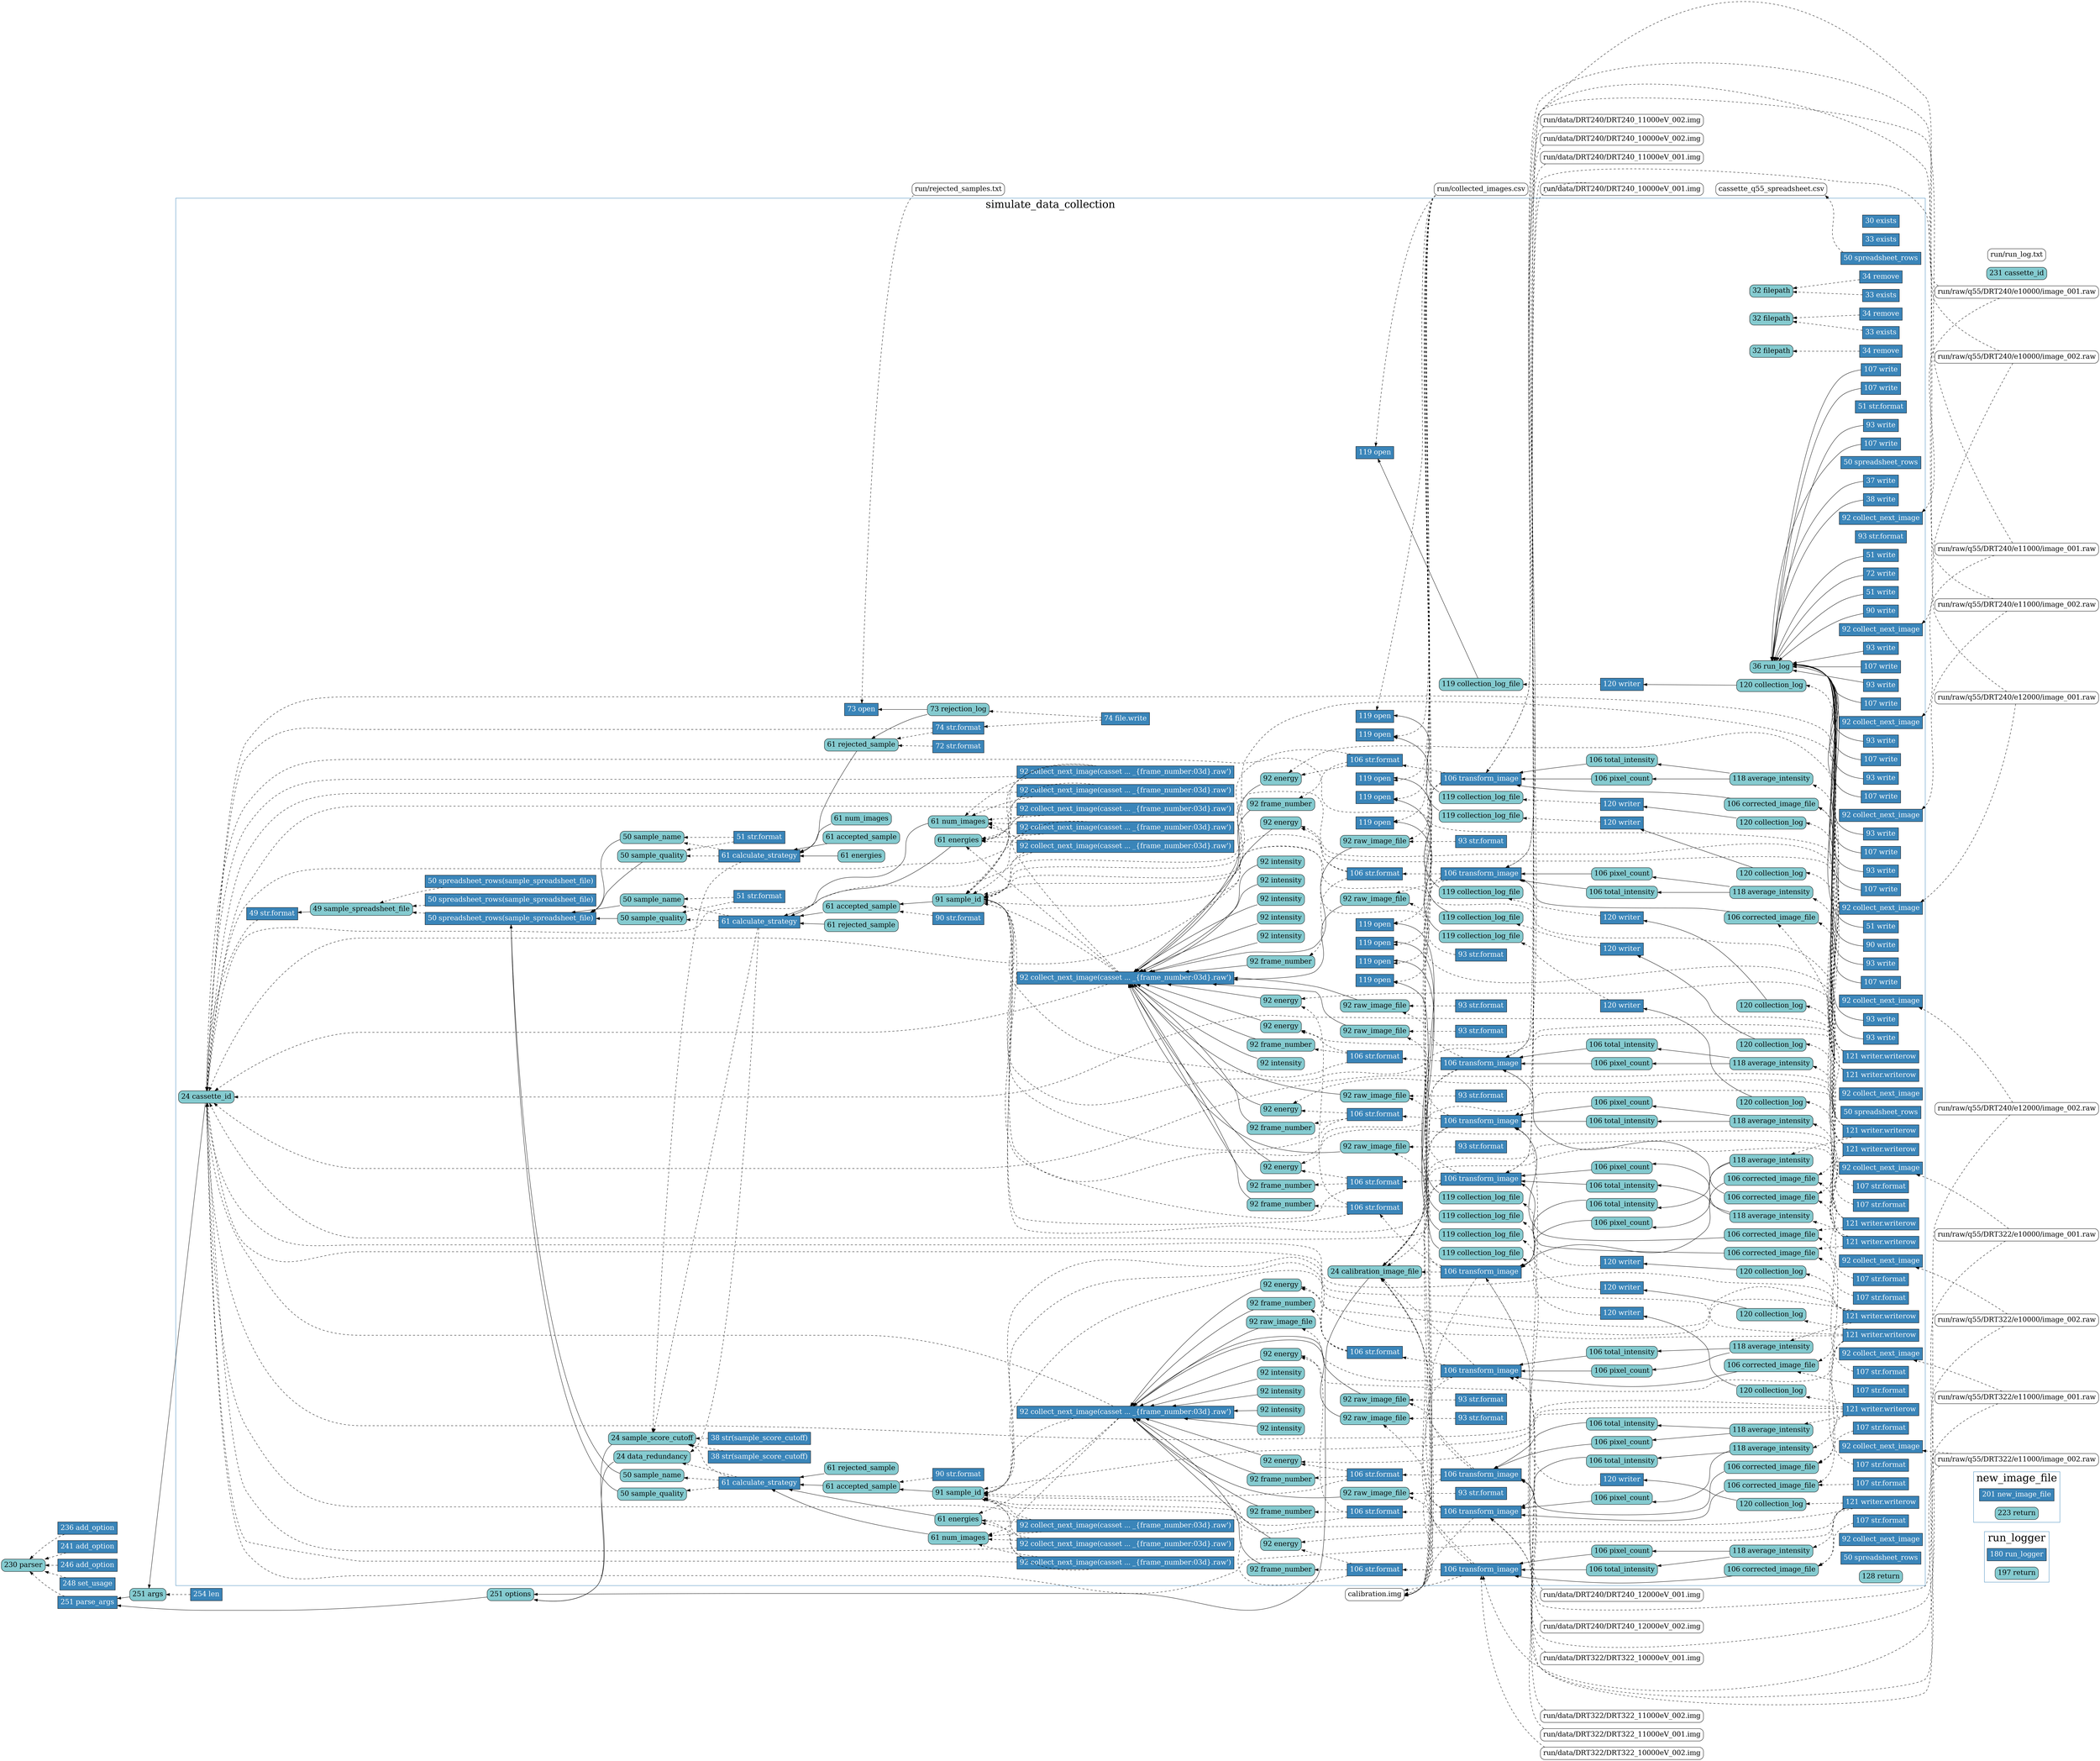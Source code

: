 digraph dependency {
    rankdir=RL;
    node[fontsize=20]
    subgraph cluster_2  {
        color="#3A85B9";
        fontsize=30;
        label = "run_logger";
        v_2_27 [label="180 run_logger" fillcolor="#3A85B9" fontcolor="white" shape="box" style="filled"];
        v_2_33 [label="197 return" fillcolor="#85CBD0" fontcolor="black" shape="box" style="rounded,filled"];
    }
    subgraph cluster_3  {
        color="#3A85B9";
        fontsize=30;
        label = "new_image_file";
        v_3_35 [label="201 new_image_file" fillcolor="#3A85B9" fontcolor="white" shape="box" style="filled"];
        v_3_43 [label="223 return" fillcolor="#85CBD0" fontcolor="black" shape="box" style="rounded,filled"];
    }
    v_1_49 [label="230 parser" fillcolor="#85CBD0" fontcolor="black" shape="box" style="rounded,filled"];
    v_1_50 [label="231 cassette_id" fillcolor="#85CBD0" fontcolor="black" shape="box" style="rounded,filled"];
    v_1_54 [label="236 add_option" fillcolor="#3A85B9" fontcolor="white" shape="box" style="filled"];
    v_1_57 [label="241 add_option" fillcolor="#3A85B9" fontcolor="white" shape="box" style="filled"];
    v_1_60 [label="246 add_option" fillcolor="#3A85B9" fontcolor="white" shape="box" style="filled"];
    v_1_63 [label="248 set_usage" fillcolor="#3A85B9" fontcolor="white" shape="box" style="filled"];
    v_1_66 [label="251 parse_args" fillcolor="#3A85B9" fontcolor="white" shape="box" style="filled"];
    v_1_67 [label="251 args" fillcolor="#85CBD0" fontcolor="black" shape="box" style="rounded,filled"];
    v_1_68 [label="251 options" fillcolor="#85CBD0" fontcolor="black" shape="box" style="rounded,filled"];
    v_1_72 [label="254 len" fillcolor="#3A85B9" fontcolor="white" shape="box" style="filled"];
    subgraph cluster_11  {
        color="#3A85B9";
        fontsize=30;
        label = "simulate_data_collection";
        v_11_74 [label="24 cassette_id" fillcolor="#85CBD0" fontcolor="black" shape="box" style="rounded,filled"];
        v_11_75 [label="24 sample_score_cutoff" fillcolor="#85CBD0" fontcolor="black" shape="box" style="rounded,filled"];
        v_11_76 [label="24 data_redundancy" fillcolor="#85CBD0" fontcolor="black" shape="box" style="rounded,filled"];
        v_11_77 [label="24 calibration_image_file" fillcolor="#85CBD0" fontcolor="black" shape="box" style="rounded,filled"];
        v_11_74 [label="24 cassette_id" fillcolor="#85CBD0" fontcolor="black" shape="box" style="rounded,filled"];
        v_11_75 [label="24 sample_score_cutoff" fillcolor="#85CBD0" fontcolor="black" shape="box" style="rounded,filled"];
        v_11_76 [label="24 data_redundancy" fillcolor="#85CBD0" fontcolor="black" shape="box" style="rounded,filled"];
        v_11_77 [label="24 calibration_image_file" fillcolor="#85CBD0" fontcolor="black" shape="box" style="rounded,filled"];
        v_11_85 [label="30 exists" fillcolor="#3A85B9" fontcolor="white" shape="box" style="filled"];
        v_11_88 [label="33 exists" fillcolor="#3A85B9" fontcolor="white" shape="box" style="filled"];
        v_11_89 [label="32 filepath" fillcolor="#85CBD0" fontcolor="black" shape="box" style="rounded,filled"];
        v_11_92 [label="34 remove" fillcolor="#3A85B9" fontcolor="white" shape="box" style="filled"];
        v_11_95 [label="33 exists" fillcolor="#3A85B9" fontcolor="white" shape="box" style="filled"];
        v_11_96 [label="32 filepath" fillcolor="#85CBD0" fontcolor="black" shape="box" style="rounded,filled"];
        v_11_99 [label="34 remove" fillcolor="#3A85B9" fontcolor="white" shape="box" style="filled"];
        v_11_102 [label="33 exists" fillcolor="#3A85B9" fontcolor="white" shape="box" style="filled"];
        v_11_103 [label="32 filepath" fillcolor="#85CBD0" fontcolor="black" shape="box" style="rounded,filled"];
        v_11_106 [label="34 remove" fillcolor="#3A85B9" fontcolor="white" shape="box" style="filled"];
        v_11_121 [label="36 run_log" fillcolor="#85CBD0" fontcolor="black" shape="box" style="rounded,filled"];
        v_11_152 [label="37 write" fillcolor="#3A85B9" fontcolor="white" shape="box" style="filled"];
        v_11_155 [label="38 str(sample_score_cutoff)" fillcolor="#3A85B9" fontcolor="white" shape="box" style="filled"];
        v_11_185 [label="38 write" fillcolor="#3A85B9" fontcolor="white" shape="box" style="filled"];
        v_11_186 [label="38 str(sample_score_cutoff)" fillcolor="#3A85B9" fontcolor="white" shape="box" style="filled"];
        v_11_191 [label="49 str.format" fillcolor="#3A85B9" fontcolor="white" shape="box" style="filled"];
        v_11_192 [label="49 sample_spreadsheet_file" fillcolor="#85CBD0" fontcolor="black" shape="box" style="rounded,filled"];
        v_11_213 [label="50 spreadsheet_rows" fillcolor="#3A85B9" fontcolor="white" shape="box" style="filled"];
        v_11_214 [label="50 spreadsheet_rows(sample_spreadsheet_file)" fillcolor="#3A85B9" fontcolor="white" shape="box" style="filled"];
        v_11_218 [label="51 str.format" fillcolor="#3A85B9" fontcolor="white" shape="box" style="filled"];
        v_11_249 [label="51 write" fillcolor="#3A85B9" fontcolor="white" shape="box" style="filled"];
        v_11_250 [label="50 sample_name" fillcolor="#85CBD0" fontcolor="black" shape="box" style="rounded,filled"];
        v_11_251 [label="50 sample_quality" fillcolor="#85CBD0" fontcolor="black" shape="box" style="rounded,filled"];
        v_11_262 [label="61 calculate_strategy" fillcolor="#3A85B9" fontcolor="white" shape="box" style="filled"];
        v_11_263 [label="61 rejected_sample" fillcolor="#85CBD0" fontcolor="black" shape="box" style="rounded,filled"];
        v_11_264 [label="61 energies" fillcolor="#85CBD0" fontcolor="black" shape="box" style="rounded,filled"];
        v_11_265 [label="61 num_images" fillcolor="#85CBD0" fontcolor="black" shape="box" style="rounded,filled"];
        v_11_266 [label="61 accepted_sample" fillcolor="#85CBD0" fontcolor="black" shape="box" style="rounded,filled"];
        v_11_269 [label="72 str.format" fillcolor="#3A85B9" fontcolor="white" shape="box" style="filled"];
        v_11_300 [label="72 write" fillcolor="#3A85B9" fontcolor="white" shape="box" style="filled"];
        v_11_303 [label="73 open" fillcolor="#3A85B9" fontcolor="white" shape="box" style="filled"];
        v_11_304 [label="73 rejection_log" fillcolor="#85CBD0" fontcolor="black" shape="box" style="rounded,filled"];
        v_11_307 [label="74 str.format" fillcolor="#3A85B9" fontcolor="white" shape="box" style="filled"];
        v_11_311 [label="74 file.write" fillcolor="#3A85B9" fontcolor="white" shape="box" style="filled"];
        v_11_320 [label="50 spreadsheet_rows" fillcolor="#3A85B9" fontcolor="white" shape="box" style="filled"];
        v_11_321 [label="50 spreadsheet_rows(sample_spreadsheet_file)" fillcolor="#3A85B9" fontcolor="white" shape="box" style="filled"];
        v_11_325 [label="51 str.format" fillcolor="#3A85B9" fontcolor="white" shape="box" style="filled"];
        v_11_356 [label="51 write" fillcolor="#3A85B9" fontcolor="white" shape="box" style="filled"];
        v_11_357 [label="50 sample_name" fillcolor="#85CBD0" fontcolor="black" shape="box" style="rounded,filled"];
        v_11_358 [label="50 sample_quality" fillcolor="#85CBD0" fontcolor="black" shape="box" style="rounded,filled"];
        v_11_374 [label="61 calculate_strategy" fillcolor="#3A85B9" fontcolor="white" shape="box" style="filled"];
        v_11_375 [label="61 rejected_sample" fillcolor="#85CBD0" fontcolor="black" shape="box" style="rounded,filled"];
        v_11_376 [label="61 energies" fillcolor="#85CBD0" fontcolor="black" shape="box" style="rounded,filled"];
        v_11_377 [label="61 num_images" fillcolor="#85CBD0" fontcolor="black" shape="box" style="rounded,filled"];
        v_11_378 [label="61 accepted_sample" fillcolor="#85CBD0" fontcolor="black" shape="box" style="rounded,filled"];
        v_11_381 [label="90 str.format" fillcolor="#3A85B9" fontcolor="white" shape="box" style="filled"];
        v_11_412 [label="90 write" fillcolor="#3A85B9" fontcolor="white" shape="box" style="filled"];
        v_11_413 [label="91 sample_id" fillcolor="#85CBD0" fontcolor="black" shape="box" style="rounded,filled"];
        v_11_450 [label="92 collect_next_image" fillcolor="#3A85B9" fontcolor="white" shape="box" style="filled"];
        v_11_451 [label="92 collect_next_image(casset ... _{frame_number:03d}.raw')" fillcolor="#3A85B9" fontcolor="white" shape="box" style="filled"];
        v_11_455 [label="93 str.format" fillcolor="#3A85B9" fontcolor="white" shape="box" style="filled"];
        v_11_486 [label="93 write" fillcolor="#3A85B9" fontcolor="white" shape="box" style="filled"];
        v_11_487 [label="92 energy" fillcolor="#85CBD0" fontcolor="black" shape="box" style="rounded,filled"];
        v_11_488 [label="92 frame_number" fillcolor="#85CBD0" fontcolor="black" shape="box" style="rounded,filled"];
        v_11_489 [label="92 intensity" fillcolor="#85CBD0" fontcolor="black" shape="box" style="rounded,filled"];
        v_11_490 [label="92 raw_image_file" fillcolor="#85CBD0" fontcolor="black" shape="box" style="rounded,filled"];
        v_11_493 [label="106 str.format" fillcolor="#3A85B9" fontcolor="white" shape="box" style="filled"];
        v_11_699 [label="106 transform_image" fillcolor="#3A85B9" fontcolor="white" shape="box" style="filled"];
        v_11_700 [label="106 total_intensity" fillcolor="#85CBD0" fontcolor="black" shape="box" style="rounded,filled"];
        v_11_701 [label="106 corrected_image_file" fillcolor="#85CBD0" fontcolor="black" shape="box" style="rounded,filled"];
        v_11_702 [label="106 pixel_count" fillcolor="#85CBD0" fontcolor="black" shape="box" style="rounded,filled"];
        v_11_705 [label="107 str.format" fillcolor="#3A85B9" fontcolor="white" shape="box" style="filled"];
        v_11_736 [label="107 write" fillcolor="#3A85B9" fontcolor="white" shape="box" style="filled"];
        v_11_737 [label="118 average_intensity" fillcolor="#85CBD0" fontcolor="black" shape="box" style="rounded,filled"];
        v_11_740 [label="119 open" fillcolor="#3A85B9" fontcolor="white" shape="box" style="filled"];
        v_11_741 [label="119 collection_log_file" fillcolor="#85CBD0" fontcolor="black" shape="box" style="rounded,filled"];
        v_11_745 [label="120 writer" fillcolor="#3A85B9" fontcolor="white" shape="box" style="filled"];
        v_11_746 [label="120 collection_log" fillcolor="#85CBD0" fontcolor="black" shape="box" style="rounded,filled"];
        v_11_750 [label="121 writer.writerow" fillcolor="#3A85B9" fontcolor="white" shape="box" style="filled"];
        v_11_785 [label="92 collect_next_image" fillcolor="#3A85B9" fontcolor="white" shape="box" style="filled"];
        v_11_786 [label="92 collect_next_image(casset ... _{frame_number:03d}.raw')" fillcolor="#3A85B9" fontcolor="white" shape="box" style="filled"];
        v_11_790 [label="93 str.format" fillcolor="#3A85B9" fontcolor="white" shape="box" style="filled"];
        v_11_821 [label="93 write" fillcolor="#3A85B9" fontcolor="white" shape="box" style="filled"];
        v_11_822 [label="92 energy" fillcolor="#85CBD0" fontcolor="black" shape="box" style="rounded,filled"];
        v_11_823 [label="92 frame_number" fillcolor="#85CBD0" fontcolor="black" shape="box" style="rounded,filled"];
        v_11_824 [label="92 intensity" fillcolor="#85CBD0" fontcolor="black" shape="box" style="rounded,filled"];
        v_11_825 [label="92 raw_image_file" fillcolor="#85CBD0" fontcolor="black" shape="box" style="rounded,filled"];
        v_11_828 [label="106 str.format" fillcolor="#3A85B9" fontcolor="white" shape="box" style="filled"];
        v_11_1034 [label="106 transform_image" fillcolor="#3A85B9" fontcolor="white" shape="box" style="filled"];
        v_11_1035 [label="106 total_intensity" fillcolor="#85CBD0" fontcolor="black" shape="box" style="rounded,filled"];
        v_11_1036 [label="106 corrected_image_file" fillcolor="#85CBD0" fontcolor="black" shape="box" style="rounded,filled"];
        v_11_1037 [label="106 pixel_count" fillcolor="#85CBD0" fontcolor="black" shape="box" style="rounded,filled"];
        v_11_1040 [label="107 str.format" fillcolor="#3A85B9" fontcolor="white" shape="box" style="filled"];
        v_11_1071 [label="107 write" fillcolor="#3A85B9" fontcolor="white" shape="box" style="filled"];
        v_11_1072 [label="118 average_intensity" fillcolor="#85CBD0" fontcolor="black" shape="box" style="rounded,filled"];
        v_11_1075 [label="119 open" fillcolor="#3A85B9" fontcolor="white" shape="box" style="filled"];
        v_11_1076 [label="119 collection_log_file" fillcolor="#85CBD0" fontcolor="black" shape="box" style="rounded,filled"];
        v_11_1080 [label="120 writer" fillcolor="#3A85B9" fontcolor="white" shape="box" style="filled"];
        v_11_1081 [label="120 collection_log" fillcolor="#85CBD0" fontcolor="black" shape="box" style="rounded,filled"];
        v_11_1085 [label="121 writer.writerow" fillcolor="#3A85B9" fontcolor="white" shape="box" style="filled"];
        v_11_1123 [label="92 collect_next_image" fillcolor="#3A85B9" fontcolor="white" shape="box" style="filled"];
        v_11_1124 [label="92 collect_next_image(casset ... _{frame_number:03d}.raw')" fillcolor="#3A85B9" fontcolor="white" shape="box" style="filled"];
        v_11_1128 [label="93 str.format" fillcolor="#3A85B9" fontcolor="white" shape="box" style="filled"];
        v_11_1159 [label="93 write" fillcolor="#3A85B9" fontcolor="white" shape="box" style="filled"];
        v_11_1160 [label="92 energy" fillcolor="#85CBD0" fontcolor="black" shape="box" style="rounded,filled"];
        v_11_1161 [label="92 frame_number" fillcolor="#85CBD0" fontcolor="black" shape="box" style="rounded,filled"];
        v_11_1162 [label="92 intensity" fillcolor="#85CBD0" fontcolor="black" shape="box" style="rounded,filled"];
        v_11_1163 [label="92 raw_image_file" fillcolor="#85CBD0" fontcolor="black" shape="box" style="rounded,filled"];
        v_11_1166 [label="106 str.format" fillcolor="#3A85B9" fontcolor="white" shape="box" style="filled"];
        v_11_1372 [label="106 transform_image" fillcolor="#3A85B9" fontcolor="white" shape="box" style="filled"];
        v_11_1373 [label="106 total_intensity" fillcolor="#85CBD0" fontcolor="black" shape="box" style="rounded,filled"];
        v_11_1374 [label="106 corrected_image_file" fillcolor="#85CBD0" fontcolor="black" shape="box" style="rounded,filled"];
        v_11_1375 [label="106 pixel_count" fillcolor="#85CBD0" fontcolor="black" shape="box" style="rounded,filled"];
        v_11_1378 [label="107 str.format" fillcolor="#3A85B9" fontcolor="white" shape="box" style="filled"];
        v_11_1409 [label="107 write" fillcolor="#3A85B9" fontcolor="white" shape="box" style="filled"];
        v_11_1410 [label="118 average_intensity" fillcolor="#85CBD0" fontcolor="black" shape="box" style="rounded,filled"];
        v_11_1413 [label="119 open" fillcolor="#3A85B9" fontcolor="white" shape="box" style="filled"];
        v_11_1414 [label="119 collection_log_file" fillcolor="#85CBD0" fontcolor="black" shape="box" style="rounded,filled"];
        v_11_1418 [label="120 writer" fillcolor="#3A85B9" fontcolor="white" shape="box" style="filled"];
        v_11_1419 [label="120 collection_log" fillcolor="#85CBD0" fontcolor="black" shape="box" style="rounded,filled"];
        v_11_1423 [label="121 writer.writerow" fillcolor="#3A85B9" fontcolor="white" shape="box" style="filled"];
        v_11_1458 [label="92 collect_next_image" fillcolor="#3A85B9" fontcolor="white" shape="box" style="filled"];
        v_11_1459 [label="92 collect_next_image(casset ... _{frame_number:03d}.raw')" fillcolor="#3A85B9" fontcolor="white" shape="box" style="filled"];
        v_11_1463 [label="93 str.format" fillcolor="#3A85B9" fontcolor="white" shape="box" style="filled"];
        v_11_1494 [label="93 write" fillcolor="#3A85B9" fontcolor="white" shape="box" style="filled"];
        v_11_1495 [label="92 energy" fillcolor="#85CBD0" fontcolor="black" shape="box" style="rounded,filled"];
        v_11_1496 [label="92 frame_number" fillcolor="#85CBD0" fontcolor="black" shape="box" style="rounded,filled"];
        v_11_1497 [label="92 intensity" fillcolor="#85CBD0" fontcolor="black" shape="box" style="rounded,filled"];
        v_11_1498 [label="92 raw_image_file" fillcolor="#85CBD0" fontcolor="black" shape="box" style="rounded,filled"];
        v_11_1501 [label="106 str.format" fillcolor="#3A85B9" fontcolor="white" shape="box" style="filled"];
        v_11_1707 [label="106 transform_image" fillcolor="#3A85B9" fontcolor="white" shape="box" style="filled"];
        v_11_1708 [label="106 total_intensity" fillcolor="#85CBD0" fontcolor="black" shape="box" style="rounded,filled"];
        v_11_1709 [label="106 corrected_image_file" fillcolor="#85CBD0" fontcolor="black" shape="box" style="rounded,filled"];
        v_11_1710 [label="106 pixel_count" fillcolor="#85CBD0" fontcolor="black" shape="box" style="rounded,filled"];
        v_11_1713 [label="107 str.format" fillcolor="#3A85B9" fontcolor="white" shape="box" style="filled"];
        v_11_1744 [label="107 write" fillcolor="#3A85B9" fontcolor="white" shape="box" style="filled"];
        v_11_1745 [label="118 average_intensity" fillcolor="#85CBD0" fontcolor="black" shape="box" style="rounded,filled"];
        v_11_1748 [label="119 open" fillcolor="#3A85B9" fontcolor="white" shape="box" style="filled"];
        v_11_1749 [label="119 collection_log_file" fillcolor="#85CBD0" fontcolor="black" shape="box" style="rounded,filled"];
        v_11_1753 [label="120 writer" fillcolor="#3A85B9" fontcolor="white" shape="box" style="filled"];
        v_11_1754 [label="120 collection_log" fillcolor="#85CBD0" fontcolor="black" shape="box" style="rounded,filled"];
        v_11_1758 [label="121 writer.writerow" fillcolor="#3A85B9" fontcolor="white" shape="box" style="filled"];
        v_11_1796 [label="92 collect_next_image" fillcolor="#3A85B9" fontcolor="white" shape="box" style="filled"];
        v_11_1797 [label="92 collect_next_image(casset ... _{frame_number:03d}.raw')" fillcolor="#3A85B9" fontcolor="white" shape="box" style="filled"];
        v_11_1801 [label="93 str.format" fillcolor="#3A85B9" fontcolor="white" shape="box" style="filled"];
        v_11_1832 [label="93 write" fillcolor="#3A85B9" fontcolor="white" shape="box" style="filled"];
        v_11_1833 [label="92 energy" fillcolor="#85CBD0" fontcolor="black" shape="box" style="rounded,filled"];
        v_11_1834 [label="92 frame_number" fillcolor="#85CBD0" fontcolor="black" shape="box" style="rounded,filled"];
        v_11_1835 [label="92 intensity" fillcolor="#85CBD0" fontcolor="black" shape="box" style="rounded,filled"];
        v_11_1836 [label="92 raw_image_file" fillcolor="#85CBD0" fontcolor="black" shape="box" style="rounded,filled"];
        v_11_1839 [label="106 str.format" fillcolor="#3A85B9" fontcolor="white" shape="box" style="filled"];
        v_11_2045 [label="106 transform_image" fillcolor="#3A85B9" fontcolor="white" shape="box" style="filled"];
        v_11_2046 [label="106 total_intensity" fillcolor="#85CBD0" fontcolor="black" shape="box" style="rounded,filled"];
        v_11_2047 [label="106 corrected_image_file" fillcolor="#85CBD0" fontcolor="black" shape="box" style="rounded,filled"];
        v_11_2048 [label="106 pixel_count" fillcolor="#85CBD0" fontcolor="black" shape="box" style="rounded,filled"];
        v_11_2051 [label="107 str.format" fillcolor="#3A85B9" fontcolor="white" shape="box" style="filled"];
        v_11_2082 [label="107 write" fillcolor="#3A85B9" fontcolor="white" shape="box" style="filled"];
        v_11_2083 [label="118 average_intensity" fillcolor="#85CBD0" fontcolor="black" shape="box" style="rounded,filled"];
        v_11_2086 [label="119 open" fillcolor="#3A85B9" fontcolor="white" shape="box" style="filled"];
        v_11_2087 [label="119 collection_log_file" fillcolor="#85CBD0" fontcolor="black" shape="box" style="rounded,filled"];
        v_11_2091 [label="120 writer" fillcolor="#3A85B9" fontcolor="white" shape="box" style="filled"];
        v_11_2092 [label="120 collection_log" fillcolor="#85CBD0" fontcolor="black" shape="box" style="rounded,filled"];
        v_11_2096 [label="121 writer.writerow" fillcolor="#3A85B9" fontcolor="white" shape="box" style="filled"];
        v_11_2131 [label="92 collect_next_image" fillcolor="#3A85B9" fontcolor="white" shape="box" style="filled"];
        v_11_2132 [label="92 collect_next_image(casset ... _{frame_number:03d}.raw')" fillcolor="#3A85B9" fontcolor="white" shape="box" style="filled"];
        v_11_2136 [label="93 str.format" fillcolor="#3A85B9" fontcolor="white" shape="box" style="filled"];
        v_11_2167 [label="93 write" fillcolor="#3A85B9" fontcolor="white" shape="box" style="filled"];
        v_11_2168 [label="92 energy" fillcolor="#85CBD0" fontcolor="black" shape="box" style="rounded,filled"];
        v_11_2169 [label="92 frame_number" fillcolor="#85CBD0" fontcolor="black" shape="box" style="rounded,filled"];
        v_11_2170 [label="92 intensity" fillcolor="#85CBD0" fontcolor="black" shape="box" style="rounded,filled"];
        v_11_2171 [label="92 raw_image_file" fillcolor="#85CBD0" fontcolor="black" shape="box" style="rounded,filled"];
        v_11_2174 [label="106 str.format" fillcolor="#3A85B9" fontcolor="white" shape="box" style="filled"];
        v_11_2380 [label="106 transform_image" fillcolor="#3A85B9" fontcolor="white" shape="box" style="filled"];
        v_11_2381 [label="106 total_intensity" fillcolor="#85CBD0" fontcolor="black" shape="box" style="rounded,filled"];
        v_11_2382 [label="106 corrected_image_file" fillcolor="#85CBD0" fontcolor="black" shape="box" style="rounded,filled"];
        v_11_2383 [label="106 pixel_count" fillcolor="#85CBD0" fontcolor="black" shape="box" style="rounded,filled"];
        v_11_2386 [label="107 str.format" fillcolor="#3A85B9" fontcolor="white" shape="box" style="filled"];
        v_11_2417 [label="107 write" fillcolor="#3A85B9" fontcolor="white" shape="box" style="filled"];
        v_11_2418 [label="118 average_intensity" fillcolor="#85CBD0" fontcolor="black" shape="box" style="rounded,filled"];
        v_11_2421 [label="119 open" fillcolor="#3A85B9" fontcolor="white" shape="box" style="filled"];
        v_11_2422 [label="119 collection_log_file" fillcolor="#85CBD0" fontcolor="black" shape="box" style="rounded,filled"];
        v_11_2426 [label="120 writer" fillcolor="#3A85B9" fontcolor="white" shape="box" style="filled"];
        v_11_2427 [label="120 collection_log" fillcolor="#85CBD0" fontcolor="black" shape="box" style="rounded,filled"];
        v_11_2431 [label="121 writer.writerow" fillcolor="#3A85B9" fontcolor="white" shape="box" style="filled"];
        v_11_2435 [label="92 collect_next_image" fillcolor="#3A85B9" fontcolor="white" shape="box" style="filled"];
        v_11_2444 [label="50 spreadsheet_rows" fillcolor="#3A85B9" fontcolor="white" shape="box" style="filled"];
        v_11_2445 [label="50 spreadsheet_rows(sample_spreadsheet_file)" fillcolor="#3A85B9" fontcolor="white" shape="box" style="filled"];
        v_11_2449 [label="51 str.format" fillcolor="#3A85B9" fontcolor="white" shape="box" style="filled"];
        v_11_2480 [label="51 write" fillcolor="#3A85B9" fontcolor="white" shape="box" style="filled"];
        v_11_2481 [label="50 sample_name" fillcolor="#85CBD0" fontcolor="black" shape="box" style="rounded,filled"];
        v_11_2482 [label="50 sample_quality" fillcolor="#85CBD0" fontcolor="black" shape="box" style="rounded,filled"];
        v_11_2498 [label="61 calculate_strategy" fillcolor="#3A85B9" fontcolor="white" shape="box" style="filled"];
        v_11_2499 [label="61 rejected_sample" fillcolor="#85CBD0" fontcolor="black" shape="box" style="rounded,filled"];
        v_11_2500 [label="61 energies" fillcolor="#85CBD0" fontcolor="black" shape="box" style="rounded,filled"];
        v_11_2501 [label="61 num_images" fillcolor="#85CBD0" fontcolor="black" shape="box" style="rounded,filled"];
        v_11_2502 [label="61 accepted_sample" fillcolor="#85CBD0" fontcolor="black" shape="box" style="rounded,filled"];
        v_11_2505 [label="90 str.format" fillcolor="#3A85B9" fontcolor="white" shape="box" style="filled"];
        v_11_2536 [label="90 write" fillcolor="#3A85B9" fontcolor="white" shape="box" style="filled"];
        v_11_2537 [label="91 sample_id" fillcolor="#85CBD0" fontcolor="black" shape="box" style="rounded,filled"];
        v_11_2573 [label="92 collect_next_image" fillcolor="#3A85B9" fontcolor="white" shape="box" style="filled"];
        v_11_2574 [label="92 collect_next_image(casset ... _{frame_number:03d}.raw')" fillcolor="#3A85B9" fontcolor="white" shape="box" style="filled"];
        v_11_2578 [label="93 str.format" fillcolor="#3A85B9" fontcolor="white" shape="box" style="filled"];
        v_11_2609 [label="93 write" fillcolor="#3A85B9" fontcolor="white" shape="box" style="filled"];
        v_11_2610 [label="92 energy" fillcolor="#85CBD0" fontcolor="black" shape="box" style="rounded,filled"];
        v_11_2611 [label="92 frame_number" fillcolor="#85CBD0" fontcolor="black" shape="box" style="rounded,filled"];
        v_11_2612 [label="92 intensity" fillcolor="#85CBD0" fontcolor="black" shape="box" style="rounded,filled"];
        v_11_2613 [label="92 raw_image_file" fillcolor="#85CBD0" fontcolor="black" shape="box" style="rounded,filled"];
        v_11_2616 [label="106 str.format" fillcolor="#3A85B9" fontcolor="white" shape="box" style="filled"];
        v_11_2822 [label="106 transform_image" fillcolor="#3A85B9" fontcolor="white" shape="box" style="filled"];
        v_11_2823 [label="106 total_intensity" fillcolor="#85CBD0" fontcolor="black" shape="box" style="rounded,filled"];
        v_11_2824 [label="106 corrected_image_file" fillcolor="#85CBD0" fontcolor="black" shape="box" style="rounded,filled"];
        v_11_2825 [label="106 pixel_count" fillcolor="#85CBD0" fontcolor="black" shape="box" style="rounded,filled"];
        v_11_2828 [label="107 str.format" fillcolor="#3A85B9" fontcolor="white" shape="box" style="filled"];
        v_11_2859 [label="107 write" fillcolor="#3A85B9" fontcolor="white" shape="box" style="filled"];
        v_11_2860 [label="118 average_intensity" fillcolor="#85CBD0" fontcolor="black" shape="box" style="rounded,filled"];
        v_11_2863 [label="119 open" fillcolor="#3A85B9" fontcolor="white" shape="box" style="filled"];
        v_11_2864 [label="119 collection_log_file" fillcolor="#85CBD0" fontcolor="black" shape="box" style="rounded,filled"];
        v_11_2868 [label="120 writer" fillcolor="#3A85B9" fontcolor="white" shape="box" style="filled"];
        v_11_2869 [label="120 collection_log" fillcolor="#85CBD0" fontcolor="black" shape="box" style="rounded,filled"];
        v_11_2873 [label="121 writer.writerow" fillcolor="#3A85B9" fontcolor="white" shape="box" style="filled"];
        v_11_2908 [label="92 collect_next_image" fillcolor="#3A85B9" fontcolor="white" shape="box" style="filled"];
        v_11_2909 [label="92 collect_next_image(casset ... _{frame_number:03d}.raw')" fillcolor="#3A85B9" fontcolor="white" shape="box" style="filled"];
        v_11_2913 [label="93 str.format" fillcolor="#3A85B9" fontcolor="white" shape="box" style="filled"];
        v_11_2944 [label="93 write" fillcolor="#3A85B9" fontcolor="white" shape="box" style="filled"];
        v_11_2945 [label="92 energy" fillcolor="#85CBD0" fontcolor="black" shape="box" style="rounded,filled"];
        v_11_2946 [label="92 frame_number" fillcolor="#85CBD0" fontcolor="black" shape="box" style="rounded,filled"];
        v_11_2947 [label="92 intensity" fillcolor="#85CBD0" fontcolor="black" shape="box" style="rounded,filled"];
        v_11_2948 [label="92 raw_image_file" fillcolor="#85CBD0" fontcolor="black" shape="box" style="rounded,filled"];
        v_11_2951 [label="106 str.format" fillcolor="#3A85B9" fontcolor="white" shape="box" style="filled"];
        v_11_3157 [label="106 transform_image" fillcolor="#3A85B9" fontcolor="white" shape="box" style="filled"];
        v_11_3158 [label="106 total_intensity" fillcolor="#85CBD0" fontcolor="black" shape="box" style="rounded,filled"];
        v_11_3159 [label="106 corrected_image_file" fillcolor="#85CBD0" fontcolor="black" shape="box" style="rounded,filled"];
        v_11_3160 [label="106 pixel_count" fillcolor="#85CBD0" fontcolor="black" shape="box" style="rounded,filled"];
        v_11_3163 [label="107 str.format" fillcolor="#3A85B9" fontcolor="white" shape="box" style="filled"];
        v_11_3194 [label="107 write" fillcolor="#3A85B9" fontcolor="white" shape="box" style="filled"];
        v_11_3195 [label="118 average_intensity" fillcolor="#85CBD0" fontcolor="black" shape="box" style="rounded,filled"];
        v_11_3198 [label="119 open" fillcolor="#3A85B9" fontcolor="white" shape="box" style="filled"];
        v_11_3199 [label="119 collection_log_file" fillcolor="#85CBD0" fontcolor="black" shape="box" style="rounded,filled"];
        v_11_3203 [label="120 writer" fillcolor="#3A85B9" fontcolor="white" shape="box" style="filled"];
        v_11_3204 [label="120 collection_log" fillcolor="#85CBD0" fontcolor="black" shape="box" style="rounded,filled"];
        v_11_3208 [label="121 writer.writerow" fillcolor="#3A85B9" fontcolor="white" shape="box" style="filled"];
        v_11_3246 [label="92 collect_next_image" fillcolor="#3A85B9" fontcolor="white" shape="box" style="filled"];
        v_11_3247 [label="92 collect_next_image(casset ... _{frame_number:03d}.raw')" fillcolor="#3A85B9" fontcolor="white" shape="box" style="filled"];
        v_11_3251 [label="93 str.format" fillcolor="#3A85B9" fontcolor="white" shape="box" style="filled"];
        v_11_3282 [label="93 write" fillcolor="#3A85B9" fontcolor="white" shape="box" style="filled"];
        v_11_3283 [label="92 energy" fillcolor="#85CBD0" fontcolor="black" shape="box" style="rounded,filled"];
        v_11_3284 [label="92 frame_number" fillcolor="#85CBD0" fontcolor="black" shape="box" style="rounded,filled"];
        v_11_3285 [label="92 intensity" fillcolor="#85CBD0" fontcolor="black" shape="box" style="rounded,filled"];
        v_11_3286 [label="92 raw_image_file" fillcolor="#85CBD0" fontcolor="black" shape="box" style="rounded,filled"];
        v_11_3289 [label="106 str.format" fillcolor="#3A85B9" fontcolor="white" shape="box" style="filled"];
        v_11_3495 [label="106 transform_image" fillcolor="#3A85B9" fontcolor="white" shape="box" style="filled"];
        v_11_3496 [label="106 total_intensity" fillcolor="#85CBD0" fontcolor="black" shape="box" style="rounded,filled"];
        v_11_3497 [label="106 corrected_image_file" fillcolor="#85CBD0" fontcolor="black" shape="box" style="rounded,filled"];
        v_11_3498 [label="106 pixel_count" fillcolor="#85CBD0" fontcolor="black" shape="box" style="rounded,filled"];
        v_11_3501 [label="107 str.format" fillcolor="#3A85B9" fontcolor="white" shape="box" style="filled"];
        v_11_3532 [label="107 write" fillcolor="#3A85B9" fontcolor="white" shape="box" style="filled"];
        v_11_3533 [label="118 average_intensity" fillcolor="#85CBD0" fontcolor="black" shape="box" style="rounded,filled"];
        v_11_3536 [label="119 open" fillcolor="#3A85B9" fontcolor="white" shape="box" style="filled"];
        v_11_3537 [label="119 collection_log_file" fillcolor="#85CBD0" fontcolor="black" shape="box" style="rounded,filled"];
        v_11_3541 [label="120 writer" fillcolor="#3A85B9" fontcolor="white" shape="box" style="filled"];
        v_11_3542 [label="120 collection_log" fillcolor="#85CBD0" fontcolor="black" shape="box" style="rounded,filled"];
        v_11_3546 [label="121 writer.writerow" fillcolor="#3A85B9" fontcolor="white" shape="box" style="filled"];
        v_11_3581 [label="92 collect_next_image" fillcolor="#3A85B9" fontcolor="white" shape="box" style="filled"];
        v_11_3582 [label="92 collect_next_image(casset ... _{frame_number:03d}.raw')" fillcolor="#3A85B9" fontcolor="white" shape="box" style="filled"];
        v_11_3586 [label="93 str.format" fillcolor="#3A85B9" fontcolor="white" shape="box" style="filled"];
        v_11_3617 [label="93 write" fillcolor="#3A85B9" fontcolor="white" shape="box" style="filled"];
        v_11_3618 [label="92 energy" fillcolor="#85CBD0" fontcolor="black" shape="box" style="rounded,filled"];
        v_11_3619 [label="92 frame_number" fillcolor="#85CBD0" fontcolor="black" shape="box" style="rounded,filled"];
        v_11_3620 [label="92 intensity" fillcolor="#85CBD0" fontcolor="black" shape="box" style="rounded,filled"];
        v_11_3621 [label="92 raw_image_file" fillcolor="#85CBD0" fontcolor="black" shape="box" style="rounded,filled"];
        v_11_3624 [label="106 str.format" fillcolor="#3A85B9" fontcolor="white" shape="box" style="filled"];
        v_11_3830 [label="106 transform_image" fillcolor="#3A85B9" fontcolor="white" shape="box" style="filled"];
        v_11_3831 [label="106 total_intensity" fillcolor="#85CBD0" fontcolor="black" shape="box" style="rounded,filled"];
        v_11_3832 [label="106 corrected_image_file" fillcolor="#85CBD0" fontcolor="black" shape="box" style="rounded,filled"];
        v_11_3833 [label="106 pixel_count" fillcolor="#85CBD0" fontcolor="black" shape="box" style="rounded,filled"];
        v_11_3836 [label="107 str.format" fillcolor="#3A85B9" fontcolor="white" shape="box" style="filled"];
        v_11_3867 [label="107 write" fillcolor="#3A85B9" fontcolor="white" shape="box" style="filled"];
        v_11_3868 [label="118 average_intensity" fillcolor="#85CBD0" fontcolor="black" shape="box" style="rounded,filled"];
        v_11_3871 [label="119 open" fillcolor="#3A85B9" fontcolor="white" shape="box" style="filled"];
        v_11_3872 [label="119 collection_log_file" fillcolor="#85CBD0" fontcolor="black" shape="box" style="rounded,filled"];
        v_11_3876 [label="120 writer" fillcolor="#3A85B9" fontcolor="white" shape="box" style="filled"];
        v_11_3877 [label="120 collection_log" fillcolor="#85CBD0" fontcolor="black" shape="box" style="rounded,filled"];
        v_11_3881 [label="121 writer.writerow" fillcolor="#3A85B9" fontcolor="white" shape="box" style="filled"];
        v_11_3885 [label="92 collect_next_image" fillcolor="#3A85B9" fontcolor="white" shape="box" style="filled"];
        v_11_3890 [label="50 spreadsheet_rows" fillcolor="#3A85B9" fontcolor="white" shape="box" style="filled"];
        v_11_3896 [label="128 return" fillcolor="#85CBD0" fontcolor="black" shape="box" style="rounded,filled"];
    }
    a_2 [label="run/run_log.txt" fillcolor="white" fontcolor="black" shape="box" style="rounded,filled"];
    a_3 [label="cassette_q55_spreadsheet.csv" fillcolor="white" fontcolor="black" shape="box" style="rounded,filled"];
    a_4 [label="run/rejected_samples.txt" fillcolor="white" fontcolor="black" shape="box" style="rounded,filled"];
    a_5 [label="run/raw/q55/DRT240/e10000/image_001.raw" fillcolor="white" fontcolor="black" shape="box" style="rounded,filled"];
    a_7 [label="calibration.img" fillcolor="white" fontcolor="black" shape="box" style="rounded,filled"];
    a_8 [label="run/data/DRT240/DRT240_10000eV_001.img" fillcolor="white" fontcolor="black" shape="box" style="rounded,filled"];
    a_9 [label="run/collected_images.csv" fillcolor="white" fontcolor="black" shape="box" style="rounded,filled"];
    a_10 [label="run/raw/q55/DRT240/e10000/image_002.raw" fillcolor="white" fontcolor="black" shape="box" style="rounded,filled"];
    a_13 [label="run/data/DRT240/DRT240_10000eV_002.img" fillcolor="white" fontcolor="black" shape="box" style="rounded,filled"];
    a_15 [label="run/raw/q55/DRT240/e11000/image_001.raw" fillcolor="white" fontcolor="black" shape="box" style="rounded,filled"];
    a_18 [label="run/data/DRT240/DRT240_11000eV_001.img" fillcolor="white" fontcolor="black" shape="box" style="rounded,filled"];
    a_20 [label="run/raw/q55/DRT240/e11000/image_002.raw" fillcolor="white" fontcolor="black" shape="box" style="rounded,filled"];
    a_23 [label="run/data/DRT240/DRT240_11000eV_002.img" fillcolor="white" fontcolor="black" shape="box" style="rounded,filled"];
    a_25 [label="run/raw/q55/DRT240/e12000/image_001.raw" fillcolor="white" fontcolor="black" shape="box" style="rounded,filled"];
    a_28 [label="run/data/DRT240/DRT240_12000eV_001.img" fillcolor="white" fontcolor="black" shape="box" style="rounded,filled"];
    a_30 [label="run/raw/q55/DRT240/e12000/image_002.raw" fillcolor="white" fontcolor="black" shape="box" style="rounded,filled"];
    a_33 [label="run/data/DRT240/DRT240_12000eV_002.img" fillcolor="white" fontcolor="black" shape="box" style="rounded,filled"];
    a_35 [label="run/raw/q55/DRT322/e10000/image_001.raw" fillcolor="white" fontcolor="black" shape="box" style="rounded,filled"];
    a_38 [label="run/data/DRT322/DRT322_10000eV_001.img" fillcolor="white" fontcolor="black" shape="box" style="rounded,filled"];
    a_40 [label="run/raw/q55/DRT322/e10000/image_002.raw" fillcolor="white" fontcolor="black" shape="box" style="rounded,filled"];
    a_43 [label="run/data/DRT322/DRT322_10000eV_002.img" fillcolor="white" fontcolor="black" shape="box" style="rounded,filled"];
    a_45 [label="run/raw/q55/DRT322/e11000/image_001.raw" fillcolor="white" fontcolor="black" shape="box" style="rounded,filled"];
    a_48 [label="run/data/DRT322/DRT322_11000eV_001.img" fillcolor="white" fontcolor="black" shape="box" style="rounded,filled"];
    a_50 [label="run/raw/q55/DRT322/e11000/image_002.raw" fillcolor="white" fontcolor="black" shape="box" style="rounded,filled"];
    a_53 [label="run/data/DRT322/DRT322_11000eV_002.img" fillcolor="white" fontcolor="black" shape="box" style="rounded,filled"];
    v_11_1372 -> a_7 [style="dashed"];
    v_11_378 -> v_11_374 [style=""];
    v_11_356 -> v_11_121 [style=""];
    v_11_307 -> v_11_263 [style="dashed"];
    v_11_2505 -> v_11_2502 [style="dashed"];
    a_50 -> v_11_3830 [style="dashed"];
    v_11_2380 -> v_11_2174 [style="dashed"];
    v_11_2174 -> v_11_413 [style="dashed"];
    v_11_2873 -> v_11_2860 [style="dashed"];
    v_11_2913 -> v_11_2613 [style="dashed"];
    v_11_1708 -> v_11_1707 [style=""];
    v_11_3208 -> v_11_3195 [style="dashed"];
    v_11_3533 -> v_11_3496 [style=""];
    v_11_3617 -> v_11_121 [style=""];
    v_11_77 -> v_1_68 [style=""];
    a_20 -> v_11_1458 [style="dashed"];
    v_11_75 -> v_1_68 [style=""];
    v_11_262 -> v_11_250 [style="dashed"];
    v_11_1832 -> v_11_121 [style=""];
    v_11_3619 -> v_11_2574 [style=""];
    v_11_3831 -> v_11_3830 [style=""];
    a_45 -> v_11_3246 [style="dashed"];
    v_11_451 -> v_11_74 [style="dashed"];
    v_11_2167 -> v_11_121 [style=""];
    v_11_1034 -> a_7 [style="dashed"];
    v_11_786 -> v_11_376 [style="dashed"];
    v_11_1159 -> v_11_121 [style=""];
    v_11_1797 -> v_11_413 [style="dashed"];
    v_11_2868 -> v_11_2864 [style="dashed"];
    v_11_1162 -> v_11_451 [style=""];
    v_11_1076 -> v_11_1075 [style=""];
    v_11_3830 -> v_11_3624 [style="dashed"];
    v_11_1836 -> v_11_451 [style=""];
    v_11_451 -> v_11_413 [style="dashed"];
    v_11_750 -> v_11_413 [style="dashed"];
    v_11_1707 -> v_11_77 [style="dashed"];
    v_11_2499 -> v_11_2498 [style=""];
    v_11_451 -> v_11_376 [style="dashed"];
    a_35 -> v_11_2573 [style="dashed"];
    v_11_2096 -> v_11_2047 [style="dashed"];
    v_11_2136 -> v_11_1836 [style="dashed"];
    v_11_2431 -> v_11_2382 [style="dashed"];
    v_11_2822 -> v_11_2613 [style="dashed"];
    a_10 -> v_11_1034 [style="dashed"];
    v_11_1166 -> v_11_1161 [style="dashed"];
    v_11_1758 -> v_11_413 [style="dashed"];
    v_11_3833 -> v_11_3830 [style=""];
    v_11_3621 -> v_11_2574 [style=""];
    v_11_3247 -> v_11_74 [style="dashed"];
    v_11_213 -> a_3 [style="dashed"];
    v_11_3872 -> v_11_3871 [style=""];
    v_11_705 -> v_11_701 [style="dashed"];
    v_11_1501 -> v_11_413 [style="dashed"];
    v_11_1085 -> v_11_74 [style="dashed"];
    v_11_357 -> v_11_214 [style=""];
    v_11_3498 -> v_11_3495 [style=""];
    a_9 -> v_11_3536 [style="dashed"];
    v_11_702 -> v_11_699 [style=""];
    v_11_2380 -> v_11_2171 [style="dashed"];
    v_11_1713 -> v_11_1709 [style="dashed"];
    v_11_3208 -> v_11_74 [style="dashed"];
    v_11_3830 -> a_7 [style="dashed"];
    v_11_1378 -> v_11_1374 [style="dashed"];
    v_11_1494 -> v_11_121 [style=""];
    v_11_3495 -> v_11_3289 [style="dashed"];
    v_11_102 -> v_11_96 [style="dashed"];
    v_11_3546 -> v_11_2537 [style="dashed"];
    v_11_1409 -> v_11_121 [style=""];
    a_48 -> v_11_3495 [style="dashed"];
    v_11_2083 -> v_11_2048 [style=""];
    a_23 -> v_11_1707 [style="dashed"];
    v_11_1745 -> v_11_1708 [style=""];
    v_11_264 -> v_11_262 [style=""];
    v_11_2864 -> v_11_2863 [style=""];
    v_11_3832 -> v_11_3830 [style=""];
    v_11_1166 -> v_11_413 [style="dashed"];
    v_11_214 -> v_11_192 [style="dashed"];
    v_11_300 -> v_11_121 [style=""];
    v_11_1034 -> v_11_77 [style="dashed"];
    v_11_375 -> v_11_374 [style=""];
    v_11_2873 -> v_11_2537 [style="dashed"];
    v_11_1166 -> v_11_1160 [style="dashed"];
    v_11_1833 -> v_11_451 [style=""];
    v_11_3163 -> v_11_3159 [style="dashed"];
    v_11_1423 -> v_11_1374 [style="dashed"];
    v_11_699 -> v_11_490 [style="dashed"];
    v_11_2574 -> v_11_2500 [style="dashed"];
    v_11_1797 -> v_11_376 [style="dashed"];
    v_11_3208 -> v_11_2945 [style="dashed"];
    v_11_1081 -> v_11_1080 [style=""];
    v_11_790 -> v_11_490 [style="dashed"];
    v_11_2422 -> v_11_2421 [style=""];
    v_11_2909 -> v_11_2537 [style="dashed"];
    v_11_3194 -> v_11_121 [style=""];
    v_11_1753 -> v_11_1749 [style="dashed"];
    v_11_2132 -> v_11_376 [style="dashed"];
    v_11_2944 -> v_11_121 [style=""];
    v_11_3195 -> v_11_3160 [style=""];
    v_11_3868 -> v_11_3833 [style=""];
    a_15 -> v_11_1372 [style="dashed"];
    v_11_2823 -> v_11_2822 [style=""];
    v_11_2537 -> v_11_2502 [style=""];
    v_11_1374 -> v_11_1372 [style=""];
    v_11_92 -> v_11_89 [style="dashed"];
    v_11_2945 -> v_11_2574 [style=""];
    v_11_2482 -> v_11_214 [style=""];
    a_25 -> v_11_1796 [style="dashed"];
    v_11_2536 -> v_11_121 [style=""];
    v_11_1835 -> v_11_451 [style=""];
    v_11_3546 -> v_11_74 [style="dashed"];
    v_11_2045 -> a_7 [style="dashed"];
    v_11_2418 -> v_11_2381 [style=""];
    v_11_1498 -> v_11_451 [style=""];
    a_9 -> v_11_1413 [style="dashed"];
    v_11_825 -> v_11_451 [style=""];
    v_11_155 -> v_11_75 [style="dashed"];
    v_11_1459 -> v_11_413 [style="dashed"];
    v_11_2132 -> v_11_74 [style="dashed"];
    v_11_786 -> v_11_413 [style="dashed"];
    v_11_2174 -> v_11_2169 [style="dashed"];
    v_11_1414 -> v_11_1413 [style=""];
    v_11_1709 -> v_11_1707 [style=""];
    v_11_249 -> v_11_121 [style=""];
    v_11_3247 -> v_11_2537 [style="dashed"];
    v_11_2574 -> v_11_74 [style="dashed"];
    v_11_3495 -> a_7 [style="dashed"];
    v_11_1085 -> v_11_822 [style="dashed"];
    v_11_736 -> v_11_121 [style=""];
    v_11_3582 -> v_11_2500 [style="dashed"];
    v_11_3624 -> v_11_3618 [style="dashed"];
    a_8 -> v_11_699 [style="dashed"];
    v_11_2383 -> v_11_2380 [style=""];
    v_11_1797 -> v_11_377 [style="dashed"];
    v_11_2170 -> v_11_451 [style=""];
    v_11_74 -> v_1_67 [style=""];
    v_11_262 -> v_11_75 [style="dashed"];
    a_40 -> v_11_3157 [style="dashed"];
    v_11_1372 -> v_11_1166 [style="dashed"];
    v_11_2431 -> v_11_2168 [style="dashed"];
    a_38 -> v_11_2822 [style="dashed"];
    v_11_2481 -> v_11_214 [style=""];
    v_11_2171 -> v_11_451 [style=""];
    v_11_2873 -> v_11_2610 [style="dashed"];
    v_1_54 -> v_1_49 [style="dashed"];
    v_1_68 -> v_1_66 [style=""];
    v_11_325 -> v_11_250 [style="dashed"];
    v_11_2382 -> v_11_2380 [style=""];
    v_11_1035 -> v_11_1034 [style=""];
    v_11_1040 -> v_11_1036 [style="dashed"];
    v_11_2449 -> v_11_357 [style="dashed"];
    a_18 -> v_11_1372 [style="dashed"];
    v_11_3541 -> v_11_3537 [style="dashed"];
    v_11_307 -> v_11_74 [style="dashed"];
    v_11_1754 -> v_11_1753 [style=""];
    v_11_3208 -> v_11_2537 [style="dashed"];
    v_11_2948 -> v_11_2574 [style=""];
    a_53 -> v_11_3830 [style="dashed"];
    v_11_3881 -> v_11_3868 [style="dashed"];
    v_11_1410 -> v_11_1373 [style=""];
    v_11_487 -> v_11_451 [style=""];
    v_11_741 -> v_11_740 [style=""];
    v_11_2822 -> v_11_2616 [style="dashed"];
    v_11_3546 -> v_11_3542 [style="dashed"];
    v_11_2951 -> v_11_2537 [style="dashed"];
    v_11_3868 -> v_11_3831 [style=""];
    a_28 -> v_11_2045 [style="dashed"];
    a_5 -> v_11_450 [style="dashed"];
    v_11_2045 -> v_11_1839 [style="dashed"];
    v_11_2498 -> v_11_2481 [style="dashed"];
    v_11_701 -> v_11_699 [style=""];
    v_11_1124 -> v_11_376 [style="dashed"];
    v_11_2418 -> v_11_2383 [style=""];
    v_11_311 -> v_11_304 [style="dashed"];
    v_11_2873 -> v_11_2824 [style="dashed"];
    v_11_1758 -> v_11_1495 [style="dashed"];
    v_11_3881 -> v_11_74 [style="dashed"];
    v_11_1085 -> v_11_1081 [style="dashed"];
    v_11_3881 -> v_11_3618 [style="dashed"];
    v_11_1501 -> v_11_1495 [style="dashed"];
    a_25 -> v_11_2045 [style="dashed"];
    v_11_2616 -> v_11_2611 [style="dashed"];
    a_13 -> v_11_1034 [style="dashed"];
    v_11_828 -> v_11_822 [style="dashed"];
    v_11_76 -> v_1_68 [style=""];
    v_11_1085 -> v_11_1072 [style="dashed"];
    v_1_67 -> v_1_66 [style=""];
    v_11_2909 -> v_11_74 [style="dashed"];
    v_11_2501 -> v_11_2498 [style=""];
    v_11_3867 -> v_11_121 [style=""];
    v_11_3582 -> v_11_74 [style="dashed"];
    a_9 -> v_11_3198 [style="dashed"];
    v_11_1372 -> v_11_1163 [style="dashed"];
    v_11_3208 -> v_11_3204 [style="dashed"];
    v_11_699 -> v_11_77 [style="dashed"];
    v_11_3247 -> v_11_2500 [style="dashed"];
    v_11_750 -> v_11_737 [style="dashed"];
    v_11_2825 -> v_11_2822 [style=""];
    v_11_2051 -> v_11_2047 [style="dashed"];
    v_11_2869 -> v_11_2868 [style=""];
    v_11_262 -> v_11_251 [style="dashed"];
    v_11_1758 -> v_11_74 [style="dashed"];
    v_11_1839 -> v_11_1834 [style="dashed"];
    v_11_311 -> v_11_307 [style="dashed"];
    v_11_699 -> v_11_493 [style="dashed"];
    v_11_2873 -> v_11_74 [style="dashed"];
    v_11_2859 -> v_11_121 [style=""];
    a_9 -> v_11_1748 [style="dashed"];
    v_11_2132 -> v_11_413 [style="dashed"];
    a_5 -> v_11_699 [style="dashed"];
    v_11_2951 -> v_11_2945 [style="dashed"];
    v_11_2082 -> v_11_121 [style=""];
    v_11_750 -> v_11_701 [style="dashed"];
    v_11_486 -> v_11_121 [style=""];
    v_11_786 -> v_11_377 [style="dashed"];
    v_11_2824 -> v_11_2822 [style=""];
    v_11_746 -> v_11_745 [style=""];
    v_11_1710 -> v_11_1707 [style=""];
    v_11_377 -> v_11_374 [style=""];
    v_11_1495 -> v_11_451 [style=""];
    a_9 -> v_11_740 [style="dashed"];
    v_11_1423 -> v_11_1160 [style="dashed"];
    v_11_2380 -> v_11_77 [style="dashed"];
    v_11_1707 -> a_7 [style="dashed"];
    v_11_2096 -> v_11_2083 [style="dashed"];
    v_11_2909 -> v_11_2500 [style="dashed"];
    v_11_2386 -> v_11_2382 [style="dashed"];
    v_11_3157 -> a_7 [style="dashed"];
    v_11_2609 -> v_11_121 [style=""];
    v_11_2431 -> v_11_2418 [style="dashed"];
    v_11_269 -> v_11_263 [style="dashed"];
    v_11_3495 -> v_11_77 [style="dashed"];
    v_1_72 -> v_1_67 [style="dashed"];
    v_11_3881 -> v_11_2537 [style="dashed"];
    v_11_3160 -> v_11_3157 [style=""];
    v_11_2096 -> v_11_74 [style="dashed"];
    v_11_1160 -> v_11_451 [style=""];
    a_9 -> v_11_1075 [style="dashed"];
    v_11_95 -> v_11_89 [style="dashed"];
    v_11_374 -> v_11_76 [style="dashed"];
    v_11_2502 -> v_11_2498 [style=""];
    a_9 -> v_11_2863 [style="dashed"];
    v_11_3877 -> v_11_3876 [style=""];
    v_11_2822 -> v_11_77 [style="dashed"];
    v_11_265 -> v_11_262 [style=""];
    v_11_3283 -> v_11_2574 [style=""];
    v_11_381 -> v_11_378 [style="dashed"];
    a_40 -> v_11_2908 [style="dashed"];
    v_11_1459 -> v_11_377 [style="dashed"];
    v_11_2445 -> v_11_192 [style="dashed"];
    v_11_3881 -> v_11_3877 [style="dashed"];
    v_11_821 -> v_11_121 [style=""];
    v_11_3496 -> v_11_3495 [style=""];
    v_11_1034 -> v_11_828 [style="dashed"];
    v_11_3532 -> v_11_121 [style=""];
    v_11_3618 -> v_11_2574 [style=""];
    v_11_3285 -> v_11_2574 [style=""];
    v_11_1124 -> v_11_413 [style="dashed"];
    v_11_3157 -> v_11_2948 [style="dashed"];
    v_11_490 -> v_11_451 [style=""];
    v_11_2047 -> v_11_2045 [style=""];
    v_11_3289 -> v_11_2537 [style="dashed"];
    v_11_412 -> v_11_121 [style=""];
    v_11_1707 -> v_11_1498 [style="dashed"];
    v_11_321 -> v_11_192 [style="dashed"];
    v_11_2096 -> v_11_413 [style="dashed"];
    v_11_3537 -> v_11_3536 [style=""];
    v_11_1744 -> v_11_121 [style=""];
    v_11_3158 -> v_11_3157 [style=""];
    v_11_185 -> v_11_121 [style=""];
    v_11_3836 -> v_11_3832 [style="dashed"];
    a_35 -> v_11_2822 [style="dashed"];
    v_1_57 -> v_1_49 [style="dashed"];
    v_11_1463 -> v_11_1163 [style="dashed"];
    v_11_2574 -> v_11_2501 [style="dashed"];
    v_11_3546 -> v_11_3283 [style="dashed"];
    v_11_2613 -> v_11_2574 [style=""];
    v_11_2045 -> v_11_77 [style="dashed"];
    v_11_1423 -> v_11_1419 [style="dashed"];
    v_11_3495 -> v_11_3286 [style="dashed"];
    v_11_3289 -> v_11_3283 [style="dashed"];
    v_11_2132 -> v_11_377 [style="dashed"];
    v_11_1124 -> v_11_74 [style="dashed"];
    v_11_1707 -> v_11_1501 [style="dashed"];
    v_11_2498 -> v_11_75 [style="dashed"];
    v_11_700 -> v_11_699 [style=""];
    v_1_66 -> v_1_49 [style="dashed"];
    v_11_750 -> v_11_487 [style="dashed"];
    a_9 -> v_11_2086 [style="dashed"];
    v_11_1839 -> v_11_413 [style="dashed"];
    v_11_451 -> v_11_377 [style="dashed"];
    v_11_3284 -> v_11_2574 [style=""];
    v_11_493 -> v_11_487 [style="dashed"];
    v_11_2427 -> v_11_2426 [style=""];
    v_11_1423 -> v_11_1410 [style="dashed"];
    v_11_192 -> v_11_191 [style=""];
    v_11_413 -> v_11_378 [style=""];
    v_11_3289 -> v_11_3284 [style="dashed"];
    v_11_1758 -> v_11_1754 [style="dashed"];
    v_11_99 -> v_11_96 [style="dashed"];
    v_11_2500 -> v_11_2498 [style=""];
    v_11_1163 -> v_11_451 [style=""];
    v_11_2574 -> v_11_2537 [style="dashed"];
    v_11_3501 -> v_11_3497 [style="dashed"];
    v_11_3497 -> v_11_3495 [style=""];
    v_11_358 -> v_11_214 [style=""];
    v_11_304 -> v_11_263 [style=""];
    v_11_251 -> v_11_214 [style=""];
    v_11_2612 -> v_11_2574 [style=""];
    v_11_489 -> v_11_451 [style=""];
    v_11_3582 -> v_11_2501 [style="dashed"];
    v_11_3624 -> v_11_3619 [style="dashed"];
    v_11_1072 -> v_11_1035 [style=""];
    v_11_3546 -> v_11_3497 [style="dashed"];
    v_11_1834 -> v_11_451 [style=""];
    v_11_2860 -> v_11_2825 [style=""];
    v_11_1496 -> v_11_451 [style=""];
    v_11_1085 -> v_11_1036 [style="dashed"];
    v_11_737 -> v_11_700 [style=""];
    v_11_1459 -> v_11_74 [style="dashed"];
    a_33 -> v_11_2380 [style="dashed"];
    v_11_1839 -> v_11_1833 [style="dashed"];
    v_11_828 -> v_11_413 [style="dashed"];
    v_11_2380 -> a_7 [style="dashed"];
    a_9 -> v_11_2421 [style="dashed"];
    v_11_304 -> v_11_303 [style=""];
    v_11_3546 -> v_11_3533 [style="dashed"];
    v_11_3586 -> v_11_3286 [style="dashed"];
    a_45 -> v_11_3495 [style="dashed"];
    v_11_2951 -> v_11_2946 [style="dashed"];
    a_15 -> v_11_1123 [style="dashed"];
    v_11_2417 -> v_11_121 [style=""];
    v_11_1071 -> v_11_121 [style=""];
    v_11_3830 -> v_11_77 [style="dashed"];
    v_11_266 -> v_11_262 [style=""];
    v_11_1749 -> v_11_1748 [style=""];
    v_11_822 -> v_11_451 [style=""];
    v_11_2431 -> v_11_2427 [style="dashed"];
    v_11_325 -> v_11_251 [style="dashed"];
    v_11_2169 -> v_11_451 [style=""];
    v_11_3876 -> v_11_3872 [style="dashed"];
    v_11_699 -> a_7 [style="dashed"];
    v_11_2381 -> v_11_2380 [style=""];
    v_11_1372 -> v_11_77 [style="dashed"];
    v_11_3203 -> v_11_3199 [style="dashed"];
    v_11_493 -> v_11_488 [style="dashed"];
    v_11_2828 -> v_11_2824 [style="dashed"];
    v_11_374 -> v_11_358 [style="dashed"];
    v_11_3208 -> v_11_3159 [style="dashed"];
    v_11_1080 -> v_11_1076 [style="dashed"];
    v_11_1419 -> v_11_1418 [style=""];
    v_11_1375 -> v_11_1372 [style=""];
    v_11_1745 -> v_11_1710 [style=""];
    v_11_2045 -> v_11_1836 [style="dashed"];
    v_11_786 -> v_11_74 [style="dashed"];
    v_11_2498 -> v_11_2482 [style="dashed"];
    v_11_3251 -> v_11_2948 [style="dashed"];
    v_11_1124 -> v_11_377 [style="dashed"];
    v_11_3620 -> v_11_2574 [style=""];
    v_11_250 -> v_11_214 [style=""];
    v_11_263 -> v_11_262 [style=""];
    v_11_1410 -> v_11_1375 [style=""];
    v_11_1423 -> v_11_413 [style="dashed"];
    v_11_2947 -> v_11_2574 [style=""];
    v_11_1497 -> v_11_451 [style=""];
    v_11_1501 -> v_11_1496 [style="dashed"];
    v_11_2431 -> v_11_74 [style="dashed"];
    v_11_2174 -> v_11_2168 [style="dashed"];
    v_11_2616 -> v_11_2610 [style="dashed"];
    v_11_2611 -> v_11_2574 [style=""];
    a_9 -> v_11_3871 [style="dashed"];
    v_11_1161 -> v_11_451 [style=""];
    v_11_3204 -> v_11_3203 [style=""];
    a_30 -> v_11_2380 [style="dashed"];
    v_11_2946 -> v_11_2574 [style=""];
    v_11_3199 -> v_11_3198 [style=""];
    a_4 -> v_11_303 [style="dashed"];
    v_11_3157 -> v_11_2951 [style="dashed"];
    v_11_824 -> v_11_451 [style=""];
    v_11_1801 -> v_11_1498 [style="dashed"];
    v_11_1037 -> v_11_1034 [style=""];
    v_11_745 -> v_11_741 [style="dashed"];
    v_11_3542 -> v_11_3541 [style=""];
    v_11_1072 -> v_11_1037 [style=""];
    v_11_2860 -> v_11_2823 [style=""];
    v_11_1758 -> v_11_1745 [style="dashed"];
    v_11_2480 -> v_11_121 [style=""];
    v_11_376 -> v_11_374 [style=""];
    v_11_186 -> v_11_75 [style="dashed"];
    v_11_3286 -> v_11_2574 [style=""];
    v_11_3247 -> v_11_2501 [style="dashed"];
    v_11_3533 -> v_11_3498 [style=""];
    v_11_737 -> v_11_702 [style=""];
    v_11_2578 -> v_11_2171 [style="dashed"];
    v_1_63 -> v_1_49 [style="dashed"];
    v_1_60 -> v_1_49 [style="dashed"];
    v_11_1085 -> v_11_413 [style="dashed"];
    v_11_2087 -> v_11_2086 [style=""];
    a_50 -> v_11_3581 [style="dashed"];
    v_11_2431 -> v_11_413 [style="dashed"];
    a_43 -> v_11_3157 [style="dashed"];
    v_11_3157 -> v_11_77 [style="dashed"];
    v_11_1423 -> v_11_74 [style="dashed"];
    v_11_191 -> v_11_74 [style="dashed"];
    v_11_823 -> v_11_451 [style=""];
    v_11_2096 -> v_11_1833 [style="dashed"];
    a_30 -> v_11_2131 [style="dashed"];
    v_11_1758 -> v_11_1709 [style="dashed"];
    v_11_1128 -> v_11_825 [style="dashed"];
    v_11_374 -> v_11_357 [style="dashed"];
    a_20 -> v_11_1707 [style="dashed"];
    v_11_3159 -> v_11_3157 [style=""];
    v_11_2083 -> v_11_2046 [style=""];
    v_11_1418 -> v_11_1414 [style="dashed"];
    v_11_750 -> v_11_746 [style="dashed"];
    v_11_3195 -> v_11_3158 [style=""];
    v_11_2610 -> v_11_2574 [style=""];
    v_11_2091 -> v_11_2087 [style="dashed"];
    v_11_2498 -> v_11_76 [style="dashed"];
    v_11_2092 -> v_11_2091 [style=""];
    v_11_2909 -> v_11_2501 [style="dashed"];
    v_11_488 -> v_11_451 [style=""];
    v_11_2822 -> a_7 [style="dashed"];
    v_11_3881 -> v_11_3832 [style="dashed"];
    v_11_152 -> v_11_121 [style=""];
    v_11_1034 -> v_11_825 [style="dashed"];
    v_11_3282 -> v_11_121 [style=""];
    v_11_2426 -> v_11_2422 [style="dashed"];
    v_11_374 -> v_11_75 [style="dashed"];
    v_11_493 -> v_11_413 [style="dashed"];
    v_11_1797 -> v_11_74 [style="dashed"];
    v_11_2046 -> v_11_2045 [style=""];
    v_11_2873 -> v_11_2869 [style="dashed"];
    v_11_750 -> v_11_74 [style="dashed"];
    v_11_3582 -> v_11_2537 [style="dashed"];
    v_11_1373 -> v_11_1372 [style=""];
    v_11_2168 -> v_11_451 [style=""];
    v_11_1459 -> v_11_376 [style="dashed"];
    v_11_3624 -> v_11_2537 [style="dashed"];
    v_11_828 -> v_11_823 [style="dashed"];
    v_11_1036 -> v_11_1034 [style=""];
    v_11_2449 -> v_11_358 [style="dashed"];
    v_11_106 -> v_11_103 [style="dashed"];
    v_11_3830 -> v_11_3621 [style="dashed"];
    a_10 -> v_11_785 [style="dashed"];
    v_11_2616 -> v_11_2537 [style="dashed"];
    v_11_2048 -> v_11_2045 [style=""];
    v_11_2096 -> v_11_2092 [style="dashed"];
}
